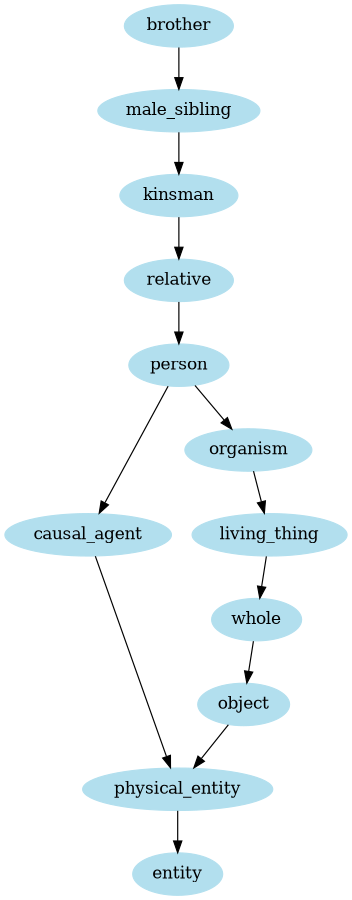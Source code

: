 digraph unix {
	node [color=lightblue2 style=filled]
	size="6,6"
	brother -> male_sibling
	male_sibling -> kinsman
	kinsman -> relative
	relative -> person
	person -> causal_agent
	causal_agent -> physical_entity
	physical_entity -> entity
	person -> organism
	organism -> living_thing
	living_thing -> whole
	whole -> object
	object -> physical_entity
}
